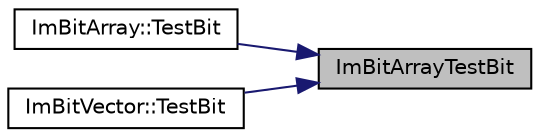 digraph "ImBitArrayTestBit"
{
 // LATEX_PDF_SIZE
  edge [fontname="Helvetica",fontsize="10",labelfontname="Helvetica",labelfontsize="10"];
  node [fontname="Helvetica",fontsize="10",shape=record];
  rankdir="RL";
  Node1 [label="ImBitArrayTestBit",height=0.2,width=0.4,color="black", fillcolor="grey75", style="filled", fontcolor="black",tooltip=" "];
  Node1 -> Node2 [dir="back",color="midnightblue",fontsize="10",style="solid"];
  Node2 [label="ImBitArray::TestBit",height=0.2,width=0.4,color="black", fillcolor="white", style="filled",URL="$struct_im_bit_array.html#a4c4c2327167e3662ce410654967deea7",tooltip=" "];
  Node1 -> Node3 [dir="back",color="midnightblue",fontsize="10",style="solid"];
  Node3 [label="ImBitVector::TestBit",height=0.2,width=0.4,color="black", fillcolor="white", style="filled",URL="$struct_im_bit_vector.html#ac472600d0eb12fabafae58db68ab7e2b",tooltip=" "];
}
